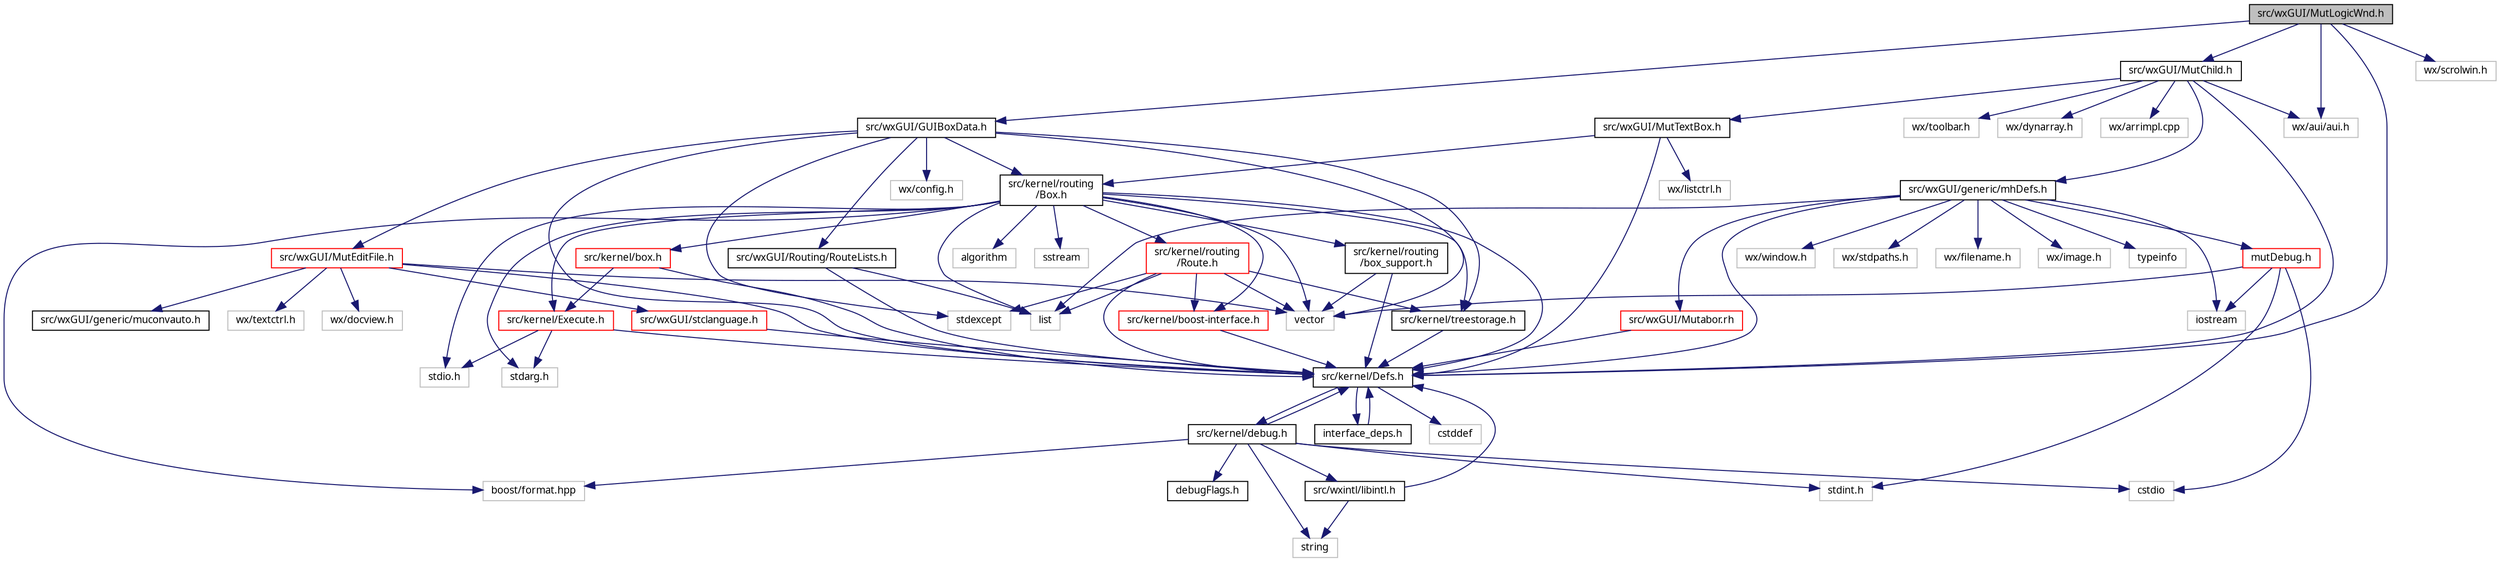 digraph "src/wxGUI/MutLogicWnd.h"
{
  edge [fontname="Sans",fontsize="10",labelfontname="Sans",labelfontsize="10"];
  node [fontname="Sans",fontsize="10",shape=record];
  Node0 [label="src/wxGUI/MutLogicWnd.h",height=0.2,width=0.4,color="black", fillcolor="grey75", style="filled", fontcolor="black"];
  Node0 -> Node1 [color="midnightblue",fontsize="10",style="solid",fontname="Sans"];
  Node1 [label="src/kernel/Defs.h",height=0.2,width=0.4,color="black", fillcolor="white", style="filled",URL="$d1/d73/Defs_8h.html",tooltip="Common definitions. "];
  Node1 -> Node2 [color="midnightblue",fontsize="10",style="solid",fontname="Sans"];
  Node2 [label="interface_deps.h",height=0.2,width=0.4,color="black", fillcolor="white", style="filled",URL="$de/ddd/interface__deps_8h.html"];
  Node2 -> Node1 [color="midnightblue",fontsize="10",style="solid",fontname="Sans"];
  Node1 -> Node3 [color="midnightblue",fontsize="10",style="solid",fontname="Sans"];
  Node3 [label="cstddef",height=0.2,width=0.4,color="grey75", fillcolor="white", style="filled"];
  Node1 -> Node4 [color="midnightblue",fontsize="10",style="solid",fontname="Sans"];
  Node4 [label="src/kernel/debug.h",height=0.2,width=0.4,color="black", fillcolor="white", style="filled",URL="$db/d16/debug_8h.html"];
  Node4 -> Node1 [color="midnightblue",fontsize="10",style="solid",fontname="Sans"];
  Node4 -> Node5 [color="midnightblue",fontsize="10",style="solid",fontname="Sans"];
  Node5 [label="src/wxintl/libintl.h",height=0.2,width=0.4,color="black", fillcolor="white", style="filled",URL="$d4/d64/libintl_8h.html"];
  Node5 -> Node1 [color="midnightblue",fontsize="10",style="solid",fontname="Sans"];
  Node5 -> Node6 [color="midnightblue",fontsize="10",style="solid",fontname="Sans"];
  Node6 [label="string",height=0.2,width=0.4,color="grey75", fillcolor="white", style="filled"];
  Node4 -> Node6 [color="midnightblue",fontsize="10",style="solid",fontname="Sans"];
  Node4 -> Node7 [color="midnightblue",fontsize="10",style="solid",fontname="Sans"];
  Node7 [label="cstdio",height=0.2,width=0.4,color="grey75", fillcolor="white", style="filled"];
  Node4 -> Node8 [color="midnightblue",fontsize="10",style="solid",fontname="Sans"];
  Node8 [label="boost/format.hpp",height=0.2,width=0.4,color="grey75", fillcolor="white", style="filled"];
  Node4 -> Node9 [color="midnightblue",fontsize="10",style="solid",fontname="Sans"];
  Node9 [label="stdint.h",height=0.2,width=0.4,color="grey75", fillcolor="white", style="filled"];
  Node4 -> Node10 [color="midnightblue",fontsize="10",style="solid",fontname="Sans"];
  Node10 [label="debugFlags.h",height=0.2,width=0.4,color="black", fillcolor="white", style="filled",URL="$d4/dab/debugFlags_8h.html",tooltip="Debug flags for mutabor debug mode. "];
  Node0 -> Node11 [color="midnightblue",fontsize="10",style="solid",fontname="Sans"];
  Node11 [label="src/wxGUI/MutChild.h",height=0.2,width=0.4,color="black", fillcolor="white", style="filled",URL="$d2/df9/MutChild_8h.html",tooltip="Mutabor Mutabor Child Frame management. "];
  Node11 -> Node1 [color="midnightblue",fontsize="10",style="solid",fontname="Sans"];
  Node11 -> Node12 [color="midnightblue",fontsize="10",style="solid",fontname="Sans"];
  Node12 [label="src/wxGUI/generic/mhDefs.h",height=0.2,width=0.4,color="black", fillcolor="white", style="filled",URL="$d0/d68/mhDefs_8h.html"];
  Node12 -> Node1 [color="midnightblue",fontsize="10",style="solid",fontname="Sans"];
  Node12 -> Node13 [color="midnightblue",fontsize="10",style="solid",fontname="Sans"];
  Node13 [label="wx/window.h",height=0.2,width=0.4,color="grey75", fillcolor="white", style="filled"];
  Node12 -> Node14 [color="midnightblue",fontsize="10",style="solid",fontname="Sans"];
  Node14 [label="wx/stdpaths.h",height=0.2,width=0.4,color="grey75", fillcolor="white", style="filled"];
  Node12 -> Node15 [color="midnightblue",fontsize="10",style="solid",fontname="Sans"];
  Node15 [label="wx/filename.h",height=0.2,width=0.4,color="grey75", fillcolor="white", style="filled"];
  Node12 -> Node16 [color="midnightblue",fontsize="10",style="solid",fontname="Sans"];
  Node16 [label="wx/image.h",height=0.2,width=0.4,color="grey75", fillcolor="white", style="filled"];
  Node12 -> Node17 [color="midnightblue",fontsize="10",style="solid",fontname="Sans"];
  Node17 [label="iostream",height=0.2,width=0.4,color="grey75", fillcolor="white", style="filled"];
  Node12 -> Node18 [color="midnightblue",fontsize="10",style="solid",fontname="Sans"];
  Node18 [label="typeinfo",height=0.2,width=0.4,color="grey75", fillcolor="white", style="filled"];
  Node12 -> Node19 [color="midnightblue",fontsize="10",style="solid",fontname="Sans"];
  Node19 [label="list",height=0.2,width=0.4,color="grey75", fillcolor="white", style="filled"];
  Node12 -> Node20 [color="midnightblue",fontsize="10",style="solid",fontname="Sans"];
  Node20 [label="src/wxGUI/Mutabor.rh",height=0.2,width=0.4,color="red", fillcolor="white", style="filled",URL="$d9/d64/Mutabor_8rh.html"];
  Node20 -> Node1 [color="midnightblue",fontsize="10",style="solid",fontname="Sans"];
  Node12 -> Node22 [color="midnightblue",fontsize="10",style="solid",fontname="Sans"];
  Node22 [label="mutDebug.h",height=0.2,width=0.4,color="red", fillcolor="white", style="filled",URL="$de/de1/mutDebug_8h.html",tooltip="Main debugging functions. "];
  Node22 -> Node17 [color="midnightblue",fontsize="10",style="solid",fontname="Sans"];
  Node22 -> Node7 [color="midnightblue",fontsize="10",style="solid",fontname="Sans"];
  Node22 -> Node24 [color="midnightblue",fontsize="10",style="solid",fontname="Sans"];
  Node24 [label="vector",height=0.2,width=0.4,color="grey75", fillcolor="white", style="filled"];
  Node22 -> Node9 [color="midnightblue",fontsize="10",style="solid",fontname="Sans"];
  Node11 -> Node29 [color="midnightblue",fontsize="10",style="solid",fontname="Sans"];
  Node29 [label="src/wxGUI/MutTextBox.h",height=0.2,width=0.4,color="black", fillcolor="white", style="filled",URL="$de/d3b/MutTextBox_8h.html",tooltip="Textbox for Lists. "];
  Node29 -> Node1 [color="midnightblue",fontsize="10",style="solid",fontname="Sans"];
  Node29 -> Node30 [color="midnightblue",fontsize="10",style="solid",fontname="Sans"];
  Node30 [label="src/kernel/routing\l/Box.h",height=0.2,width=0.4,color="black", fillcolor="white", style="filled",URL="$de/d0f/Box_8h.html",tooltip="Mutabor Box for C++. "];
  Node30 -> Node1 [color="midnightblue",fontsize="10",style="solid",fontname="Sans"];
  Node30 -> Node31 [color="midnightblue",fontsize="10",style="solid",fontname="Sans"];
  Node31 [label="src/kernel/treestorage.h",height=0.2,width=0.4,color="black", fillcolor="white", style="filled",URL="$db/dbe/treestorage_8h.html",tooltip="abstract class for tree like storage "];
  Node31 -> Node1 [color="midnightblue",fontsize="10",style="solid",fontname="Sans"];
  Node30 -> Node32 [color="midnightblue",fontsize="10",style="solid",fontname="Sans"];
  Node32 [label="src/kernel/boost-interface.h",height=0.2,width=0.4,color="red", fillcolor="white", style="filled",URL="$d1/da4/boost-interface_8h.html",tooltip="Interface to the boost library. "];
  Node32 -> Node1 [color="midnightblue",fontsize="10",style="solid",fontname="Sans"];
  Node30 -> Node35 [color="midnightblue",fontsize="10",style="solid",fontname="Sans"];
  Node35 [label="src/kernel/routing\l/Route.h",height=0.2,width=0.4,color="red", fillcolor="white", style="filled",URL="$d1/d65/Route_8h.html",tooltip="Routing. "];
  Node35 -> Node1 [color="midnightblue",fontsize="10",style="solid",fontname="Sans"];
  Node35 -> Node31 [color="midnightblue",fontsize="10",style="solid",fontname="Sans"];
  Node35 -> Node32 [color="midnightblue",fontsize="10",style="solid",fontname="Sans"];
  Node35 -> Node19 [color="midnightblue",fontsize="10",style="solid",fontname="Sans"];
  Node35 -> Node24 [color="midnightblue",fontsize="10",style="solid",fontname="Sans"];
  Node35 -> Node39 [color="midnightblue",fontsize="10",style="solid",fontname="Sans"];
  Node39 [label="stdexcept",height=0.2,width=0.4,color="grey75", fillcolor="white", style="filled"];
  Node30 -> Node58 [color="midnightblue",fontsize="10",style="solid",fontname="Sans"];
  Node58 [label="src/kernel/Execute.h",height=0.2,width=0.4,color="red", fillcolor="white", style="filled",URL="$de/d11/Execute_8h.html",tooltip="Execute tuning changes. "];
  Node58 -> Node1 [color="midnightblue",fontsize="10",style="solid",fontname="Sans"];
  Node58 -> Node60 [color="midnightblue",fontsize="10",style="solid",fontname="Sans"];
  Node60 [label="stdio.h",height=0.2,width=0.4,color="grey75", fillcolor="white", style="filled"];
  Node58 -> Node54 [color="midnightblue",fontsize="10",style="solid",fontname="Sans"];
  Node54 [label="stdarg.h",height=0.2,width=0.4,color="grey75", fillcolor="white", style="filled"];
  Node30 -> Node61 [color="midnightblue",fontsize="10",style="solid",fontname="Sans"];
  Node61 [label="src/kernel/box.h",height=0.2,width=0.4,color="red", fillcolor="white", style="filled",URL="$dc/d19/box_8h.html",tooltip="Description: Collect all properties, which are used by boxes. "];
  Node61 -> Node1 [color="midnightblue",fontsize="10",style="solid",fontname="Sans"];
  Node61 -> Node58 [color="midnightblue",fontsize="10",style="solid",fontname="Sans"];
  Node30 -> Node64 [color="midnightblue",fontsize="10",style="solid",fontname="Sans"];
  Node64 [label="src/kernel/routing\l/box_support.h",height=0.2,width=0.4,color="black", fillcolor="white", style="filled",URL="$d2/dfc/box__support_8h.html",tooltip="Mutabor Box for C++. "];
  Node64 -> Node1 [color="midnightblue",fontsize="10",style="solid",fontname="Sans"];
  Node64 -> Node24 [color="midnightblue",fontsize="10",style="solid",fontname="Sans"];
  Node30 -> Node24 [color="midnightblue",fontsize="10",style="solid",fontname="Sans"];
  Node30 -> Node19 [color="midnightblue",fontsize="10",style="solid",fontname="Sans"];
  Node30 -> Node52 [color="midnightblue",fontsize="10",style="solid",fontname="Sans"];
  Node52 [label="algorithm",height=0.2,width=0.4,color="grey75", fillcolor="white", style="filled"];
  Node30 -> Node53 [color="midnightblue",fontsize="10",style="solid",fontname="Sans"];
  Node53 [label="sstream",height=0.2,width=0.4,color="grey75", fillcolor="white", style="filled"];
  Node30 -> Node54 [color="midnightblue",fontsize="10",style="solid",fontname="Sans"];
  Node30 -> Node60 [color="midnightblue",fontsize="10",style="solid",fontname="Sans"];
  Node30 -> Node8 [color="midnightblue",fontsize="10",style="solid",fontname="Sans"];
  Node29 -> Node65 [color="midnightblue",fontsize="10",style="solid",fontname="Sans"];
  Node65 [label="wx/listctrl.h",height=0.2,width=0.4,color="grey75", fillcolor="white", style="filled"];
  Node11 -> Node66 [color="midnightblue",fontsize="10",style="solid",fontname="Sans"];
  Node66 [label="wx/toolbar.h",height=0.2,width=0.4,color="grey75", fillcolor="white", style="filled"];
  Node11 -> Node67 [color="midnightblue",fontsize="10",style="solid",fontname="Sans"];
  Node67 [label="wx/dynarray.h",height=0.2,width=0.4,color="grey75", fillcolor="white", style="filled"];
  Node11 -> Node68 [color="midnightblue",fontsize="10",style="solid",fontname="Sans"];
  Node68 [label="wx/arrimpl.cpp",height=0.2,width=0.4,color="grey75", fillcolor="white", style="filled"];
  Node11 -> Node69 [color="midnightblue",fontsize="10",style="solid",fontname="Sans"];
  Node69 [label="wx/aui/aui.h",height=0.2,width=0.4,color="grey75", fillcolor="white", style="filled"];
  Node0 -> Node70 [color="midnightblue",fontsize="10",style="solid",fontname="Sans"];
  Node70 [label="src/wxGUI/GUIBoxData.h",height=0.2,width=0.4,color="black", fillcolor="white", style="filled",URL="$d5/df7/GUIBoxData_8h.html"];
  Node70 -> Node1 [color="midnightblue",fontsize="10",style="solid",fontname="Sans"];
  Node70 -> Node31 [color="midnightblue",fontsize="10",style="solid",fontname="Sans"];
  Node70 -> Node30 [color="midnightblue",fontsize="10",style="solid",fontname="Sans"];
  Node70 -> Node71 [color="midnightblue",fontsize="10",style="solid",fontname="Sans"];
  Node71 [label="src/wxGUI/Routing/RouteLists.h",height=0.2,width=0.4,color="black", fillcolor="white", style="filled",URL="$d4/d70/RouteLists_8h.html"];
  Node71 -> Node1 [color="midnightblue",fontsize="10",style="solid",fontname="Sans"];
  Node71 -> Node19 [color="midnightblue",fontsize="10",style="solid",fontname="Sans"];
  Node70 -> Node72 [color="midnightblue",fontsize="10",style="solid",fontname="Sans"];
  Node72 [label="src/wxGUI/MutEditFile.h",height=0.2,width=0.4,color="red", fillcolor="white", style="filled",URL="$d5/dfb/MutEditFile_8h.html"];
  Node72 -> Node1 [color="midnightblue",fontsize="10",style="solid",fontname="Sans"];
  Node72 -> Node73 [color="midnightblue",fontsize="10",style="solid",fontname="Sans"];
  Node73 [label="src/wxGUI/stclanguage.h",height=0.2,width=0.4,color="red", fillcolor="white", style="filled",URL="$d1/de5/stclanguage_8h.html"];
  Node73 -> Node1 [color="midnightblue",fontsize="10",style="solid",fontname="Sans"];
  Node72 -> Node75 [color="midnightblue",fontsize="10",style="solid",fontname="Sans"];
  Node75 [label="src/wxGUI/generic/muconvauto.h",height=0.2,width=0.4,color="black", fillcolor="white", style="filled",URL="$d1/dcd/muconvauto_8h.html",tooltip="Automatic Character set detection and conversion. "];
  Node72 -> Node24 [color="midnightblue",fontsize="10",style="solid",fontname="Sans"];
  Node72 -> Node76 [color="midnightblue",fontsize="10",style="solid",fontname="Sans"];
  Node76 [label="wx/textctrl.h",height=0.2,width=0.4,color="grey75", fillcolor="white", style="filled"];
  Node72 -> Node77 [color="midnightblue",fontsize="10",style="solid",fontname="Sans"];
  Node77 [label="wx/docview.h",height=0.2,width=0.4,color="grey75", fillcolor="white", style="filled"];
  Node70 -> Node24 [color="midnightblue",fontsize="10",style="solid",fontname="Sans"];
  Node70 -> Node39 [color="midnightblue",fontsize="10",style="solid",fontname="Sans"];
  Node70 -> Node80 [color="midnightblue",fontsize="10",style="solid",fontname="Sans"];
  Node80 [label="wx/config.h",height=0.2,width=0.4,color="grey75", fillcolor="white", style="filled"];
  Node0 -> Node81 [color="midnightblue",fontsize="10",style="solid",fontname="Sans"];
  Node81 [label="wx/scrolwin.h",height=0.2,width=0.4,color="grey75", fillcolor="white", style="filled"];
  Node0 -> Node69 [color="midnightblue",fontsize="10",style="solid",fontname="Sans"];
}
